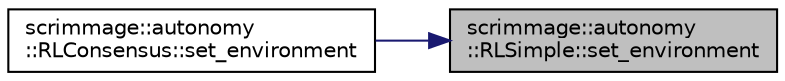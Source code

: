 digraph "scrimmage::autonomy::RLSimple::set_environment"
{
 // LATEX_PDF_SIZE
  edge [fontname="Helvetica",fontsize="10",labelfontname="Helvetica",labelfontsize="10"];
  node [fontname="Helvetica",fontsize="10",shape=record];
  rankdir="RL";
  Node1 [label="scrimmage::autonomy\l::RLSimple::set_environment",height=0.2,width=0.4,color="black", fillcolor="grey75", style="filled", fontcolor="black",tooltip=" "];
  Node1 -> Node2 [dir="back",color="midnightblue",fontsize="10",style="solid",fontname="Helvetica"];
  Node2 [label="scrimmage::autonomy\l::RLConsensus::set_environment",height=0.2,width=0.4,color="black", fillcolor="white", style="filled",URL="$classscrimmage_1_1autonomy_1_1RLConsensus.html#aff5530894646f2401e254f7467d7489c",tooltip=" "];
}
